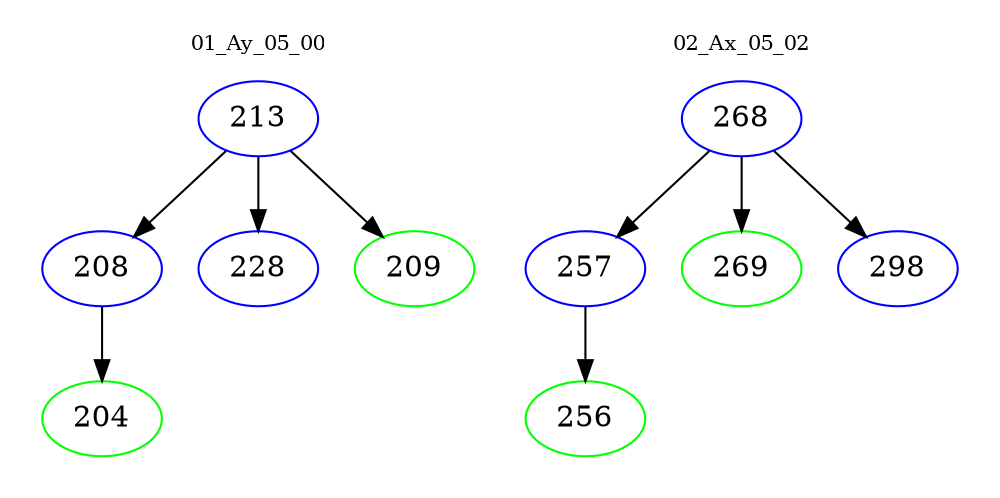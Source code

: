 digraph{
subgraph cluster_0 {
color = white
label = "01_Ay_05_00";
fontsize=10;
T0_213 [label="213", color="blue"]
T0_213 -> T0_208 [color="black"]
T0_208 [label="208", color="blue"]
T0_208 -> T0_204 [color="black"]
T0_204 [label="204", color="green"]
T0_213 -> T0_228 [color="black"]
T0_228 [label="228", color="blue"]
T0_213 -> T0_209 [color="black"]
T0_209 [label="209", color="green"]
}
subgraph cluster_1 {
color = white
label = "02_Ax_05_02";
fontsize=10;
T1_268 [label="268", color="blue"]
T1_268 -> T1_257 [color="black"]
T1_257 [label="257", color="blue"]
T1_257 -> T1_256 [color="black"]
T1_256 [label="256", color="green"]
T1_268 -> T1_269 [color="black"]
T1_269 [label="269", color="green"]
T1_268 -> T1_298 [color="black"]
T1_298 [label="298", color="blue"]
}
}
